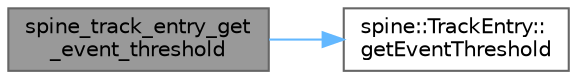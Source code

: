 digraph "spine_track_entry_get_event_threshold"
{
 // LATEX_PDF_SIZE
  bgcolor="transparent";
  edge [fontname=Helvetica,fontsize=10,labelfontname=Helvetica,labelfontsize=10];
  node [fontname=Helvetica,fontsize=10,shape=box,height=0.2,width=0.4];
  rankdir="LR";
  Node1 [id="Node000001",label="spine_track_entry_get\l_event_threshold",height=0.2,width=0.4,color="gray40", fillcolor="grey60", style="filled", fontcolor="black",tooltip=" "];
  Node1 -> Node2 [id="edge1_Node000001_Node000002",color="steelblue1",style="solid",tooltip=" "];
  Node2 [id="Node000002",label="spine::TrackEntry::\lgetEventThreshold",height=0.2,width=0.4,color="grey40", fillcolor="white", style="filled",URL="$classspine_1_1_track_entry.html#a70a80090fc77d95a5cd4fc086fd1ed0c",tooltip=" "];
}
